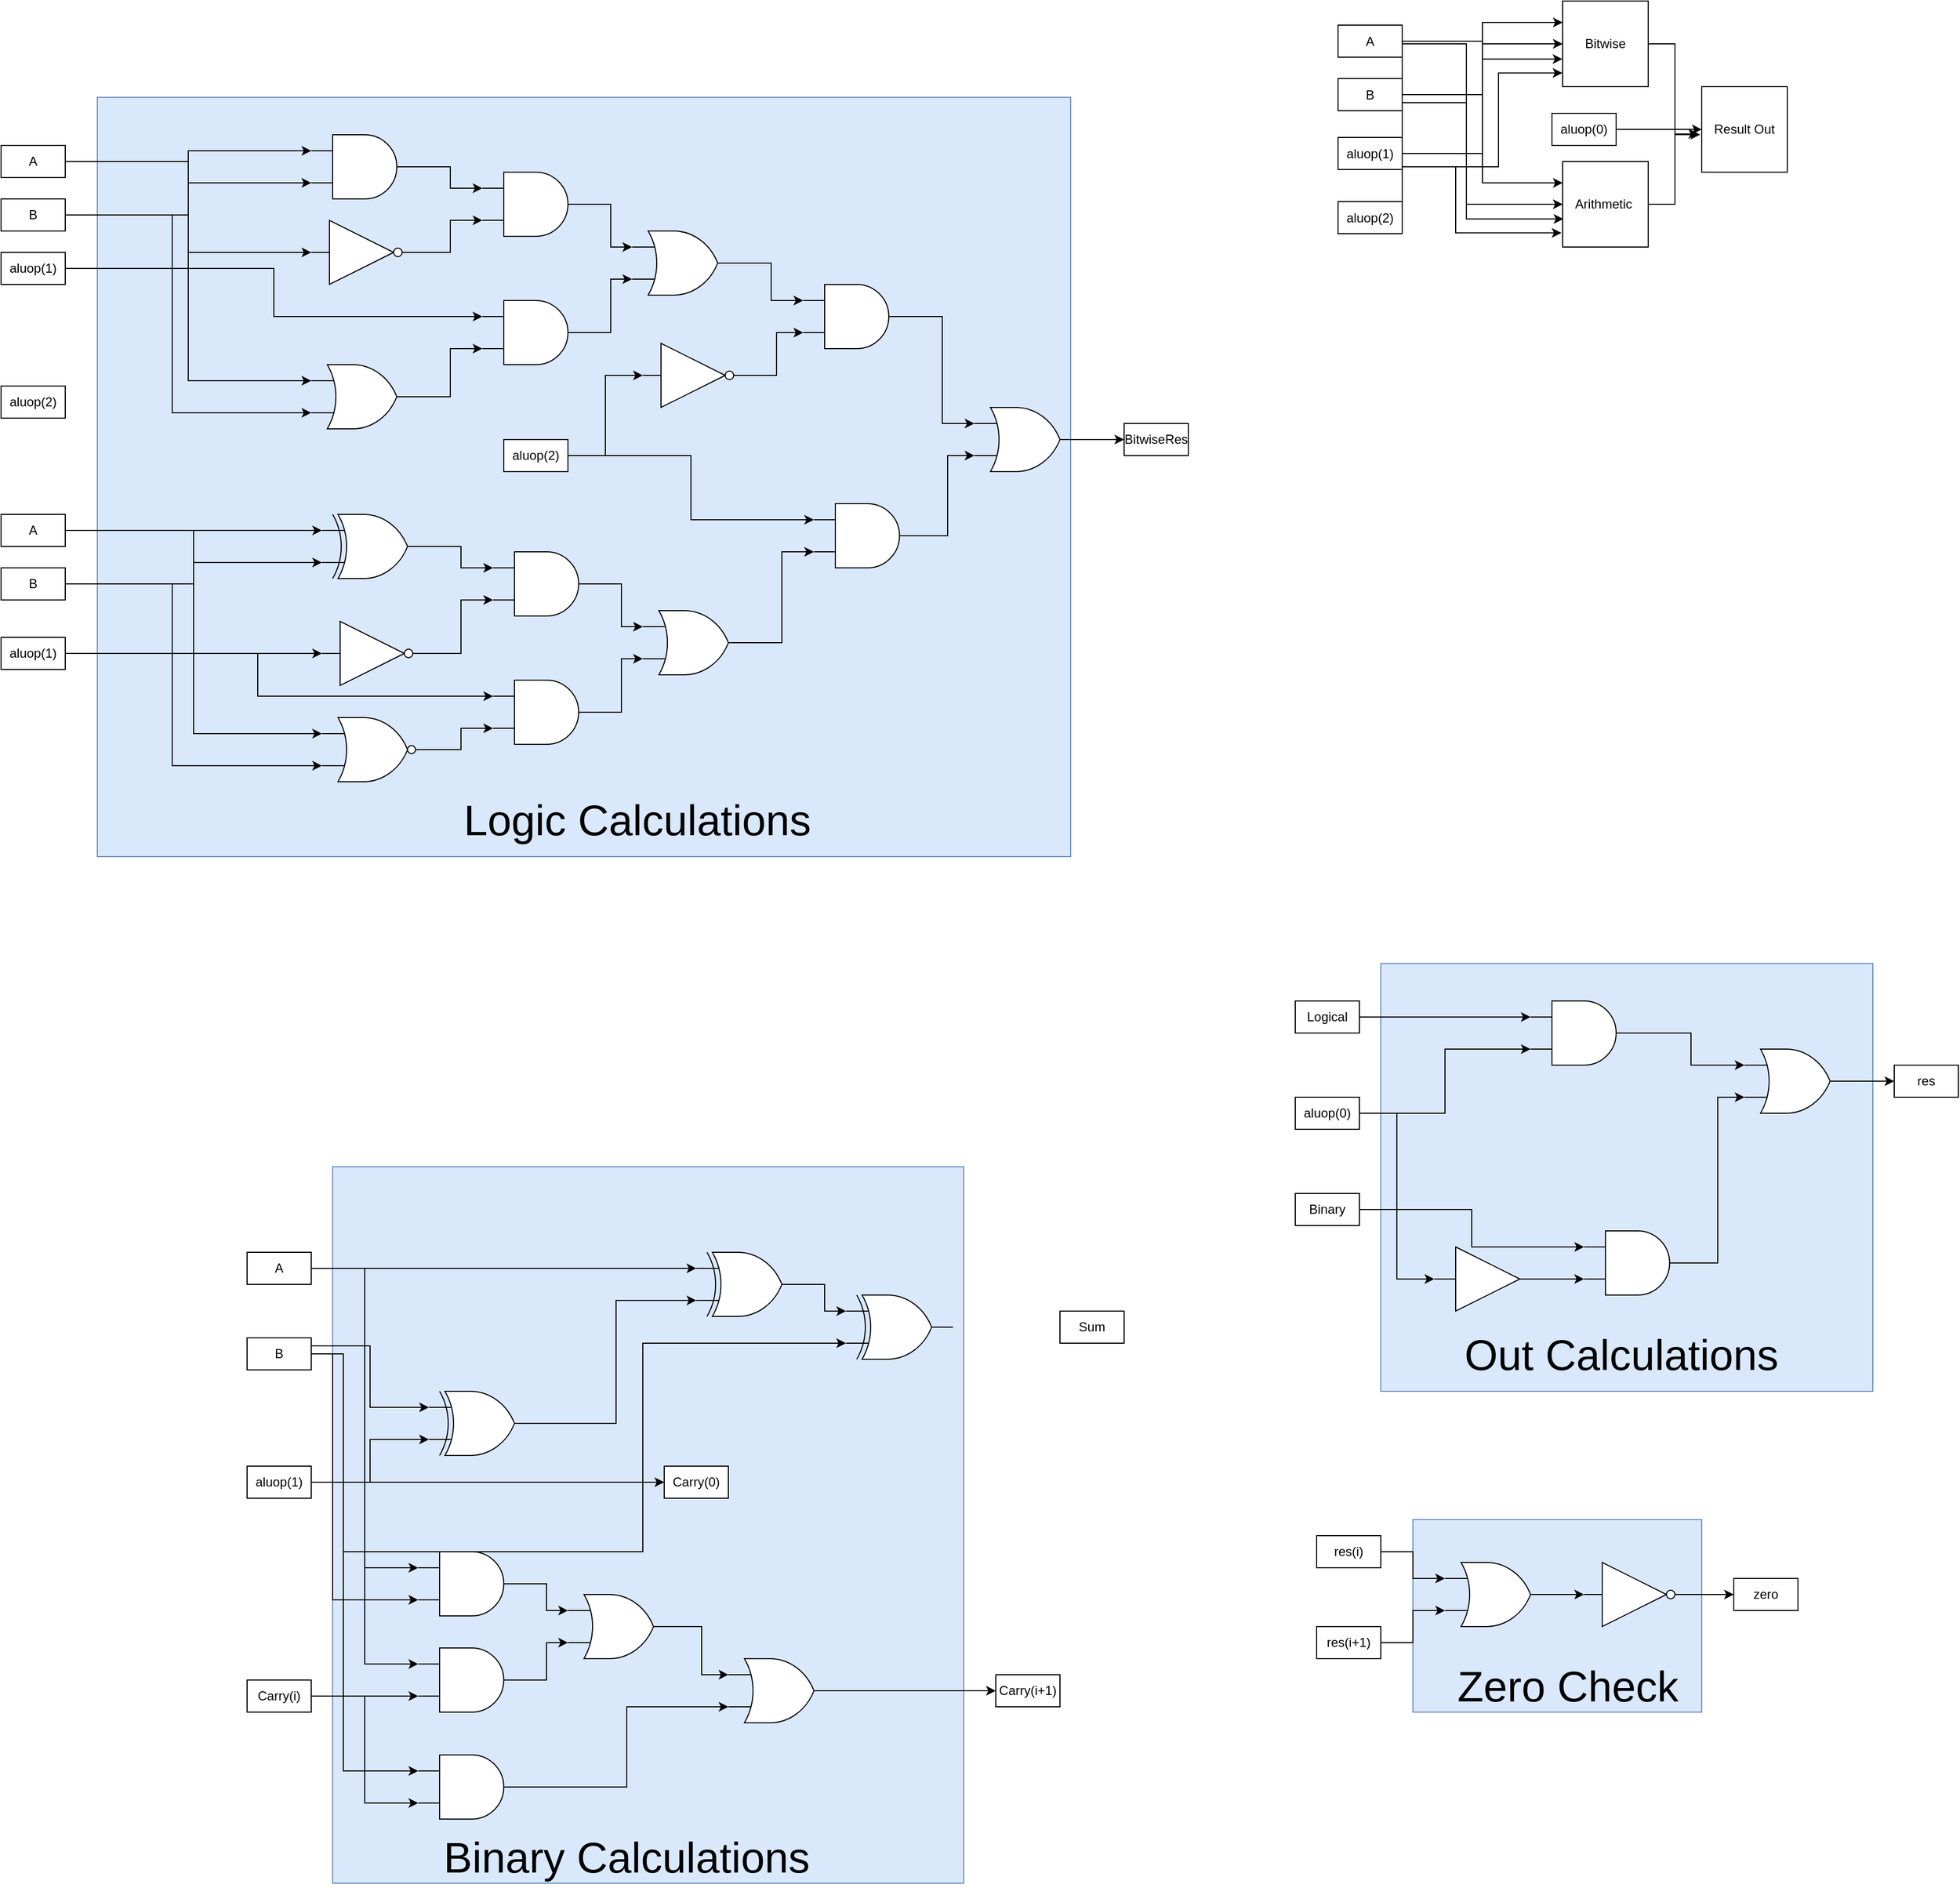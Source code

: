 <mxfile version="24.1.0" type="github">
  <diagram name="Page-1" id="0dgwUo-tSJjgy4s31wGA">
    <mxGraphModel dx="2001" dy="702" grid="1" gridSize="10" guides="1" tooltips="1" connect="1" arrows="1" fold="1" page="1" pageScale="1" pageWidth="850" pageHeight="1100" math="0" shadow="0">
      <root>
        <mxCell id="0" />
        <mxCell id="1" parent="0" />
        <mxCell id="i6siqstiRKPXGyHys1UC-72" value="" style="rounded=0;whiteSpace=wrap;html=1;fillColor=#dae8fc;strokeColor=#6c8ebf;" parent="1" vertex="1">
          <mxGeometry x="-70" y="290" width="910" height="710" as="geometry" />
        </mxCell>
        <mxCell id="i6siqstiRKPXGyHys1UC-155" value="" style="rounded=0;whiteSpace=wrap;html=1;fillColor=#dae8fc;strokeColor=#6c8ebf;" parent="1" vertex="1">
          <mxGeometry x="1160" y="1620" width="270" height="180" as="geometry" />
        </mxCell>
        <mxCell id="i6siqstiRKPXGyHys1UC-143" value="" style="rounded=0;whiteSpace=wrap;html=1;fillColor=#dae8fc;strokeColor=#6c8ebf;" parent="1" vertex="1">
          <mxGeometry x="1130" y="1100" width="460" height="400" as="geometry" />
        </mxCell>
        <mxCell id="i6siqstiRKPXGyHys1UC-127" value="" style="rounded=0;whiteSpace=wrap;html=1;fillColor=#dae8fc;strokeColor=#6c8ebf;" parent="1" vertex="1">
          <mxGeometry x="150" y="1290" width="590" height="670" as="geometry" />
        </mxCell>
        <mxCell id="i6siqstiRKPXGyHys1UC-15" value="aluop(1)" style="whiteSpace=wrap;html=1;" parent="1" vertex="1">
          <mxGeometry x="-160" y="435" width="60" height="30" as="geometry" />
        </mxCell>
        <mxCell id="i6siqstiRKPXGyHys1UC-17" value="aluop(2)" style="whiteSpace=wrap;html=1;" parent="1" vertex="1">
          <mxGeometry x="-160" y="560" width="60" height="30" as="geometry" />
        </mxCell>
        <mxCell id="i6siqstiRKPXGyHys1UC-18" value="A" style="whiteSpace=wrap;html=1;" parent="1" vertex="1">
          <mxGeometry x="-160" y="335" width="60" height="30" as="geometry" />
        </mxCell>
        <mxCell id="i6siqstiRKPXGyHys1UC-19" value="B" style="whiteSpace=wrap;html=1;" parent="1" vertex="1">
          <mxGeometry x="-160" y="385" width="60" height="30" as="geometry" />
        </mxCell>
        <mxCell id="i6siqstiRKPXGyHys1UC-73" value="&lt;font style=&quot;font-size: 40px;&quot;&gt;Logic Calculations&lt;/font&gt;" style="text;html=1;align=center;verticalAlign=middle;whiteSpace=wrap;rounded=0;" parent="1" vertex="1">
          <mxGeometry x="250" y="930" width="370" height="70" as="geometry" />
        </mxCell>
        <mxCell id="i6siqstiRKPXGyHys1UC-74" value="" style="verticalLabelPosition=bottom;shadow=0;dashed=0;align=center;html=1;verticalAlign=top;shape=mxgraph.electrical.logic_gates.logic_gate;operation=and;" parent="1" vertex="1">
          <mxGeometry x="1270" y="1135" width="100" height="60" as="geometry" />
        </mxCell>
        <mxCell id="i6siqstiRKPXGyHys1UC-142" style="edgeStyle=orthogonalEdgeStyle;rounded=0;orthogonalLoop=1;jettySize=auto;html=1;exitX=1;exitY=0.5;exitDx=0;exitDy=0;exitPerimeter=0;entryX=0;entryY=0.5;entryDx=0;entryDy=0;" parent="1" source="i6siqstiRKPXGyHys1UC-76" target="i6siqstiRKPXGyHys1UC-141" edge="1">
          <mxGeometry relative="1" as="geometry" />
        </mxCell>
        <mxCell id="i6siqstiRKPXGyHys1UC-76" value="" style="verticalLabelPosition=bottom;shadow=0;dashed=0;align=center;html=1;verticalAlign=top;shape=mxgraph.electrical.logic_gates.logic_gate;operation=or;" parent="1" vertex="1">
          <mxGeometry x="1470" y="1180" width="100" height="60" as="geometry" />
        </mxCell>
        <mxCell id="i6siqstiRKPXGyHys1UC-77" style="edgeStyle=orthogonalEdgeStyle;rounded=0;orthogonalLoop=1;jettySize=auto;html=1;exitX=1;exitY=0.5;exitDx=0;exitDy=0;exitPerimeter=0;entryX=0;entryY=0.25;entryDx=0;entryDy=0;entryPerimeter=0;" parent="1" source="i6siqstiRKPXGyHys1UC-74" target="i6siqstiRKPXGyHys1UC-76" edge="1">
          <mxGeometry relative="1" as="geometry" />
        </mxCell>
        <mxCell id="i6siqstiRKPXGyHys1UC-137" style="edgeStyle=orthogonalEdgeStyle;rounded=0;orthogonalLoop=1;jettySize=auto;html=1;exitX=1;exitY=0.5;exitDx=0;exitDy=0;entryX=0;entryY=0.5;entryDx=0;entryDy=0;" parent="1" source="i6siqstiRKPXGyHys1UC-78" target="i6siqstiRKPXGyHys1UC-135" edge="1">
          <mxGeometry relative="1" as="geometry" />
        </mxCell>
        <mxCell id="i6siqstiRKPXGyHys1UC-78" value="aluop(0&lt;span style=&quot;background-color: initial;&quot;&gt;)&lt;/span&gt;" style="whiteSpace=wrap;html=1;" parent="1" vertex="1">
          <mxGeometry x="1050" y="1225" width="60" height="30" as="geometry" />
        </mxCell>
        <mxCell id="i6siqstiRKPXGyHys1UC-80" style="edgeStyle=orthogonalEdgeStyle;rounded=0;orthogonalLoop=1;jettySize=auto;html=1;exitX=1;exitY=0.5;exitDx=0;exitDy=0;entryX=0;entryY=0.75;entryDx=0;entryDy=0;entryPerimeter=0;" parent="1" source="i6siqstiRKPXGyHys1UC-78" target="i6siqstiRKPXGyHys1UC-74" edge="1">
          <mxGeometry relative="1" as="geometry" />
        </mxCell>
        <mxCell id="i6siqstiRKPXGyHys1UC-84" value="" style="verticalLabelPosition=bottom;shadow=0;dashed=0;align=center;html=1;verticalAlign=top;shape=mxgraph.electrical.logic_gates.logic_gate;operation=xor;" parent="1" vertex="1">
          <mxGeometry x="490" y="1370" width="100" height="60" as="geometry" />
        </mxCell>
        <mxCell id="i6siqstiRKPXGyHys1UC-86" value="" style="verticalLabelPosition=bottom;shadow=0;dashed=0;align=center;html=1;verticalAlign=top;shape=mxgraph.electrical.logic_gates.logic_gate;operation=xor;" parent="1" vertex="1">
          <mxGeometry x="630" y="1410" width="100" height="60" as="geometry" />
        </mxCell>
        <mxCell id="i6siqstiRKPXGyHys1UC-87" style="edgeStyle=orthogonalEdgeStyle;rounded=0;orthogonalLoop=1;jettySize=auto;html=1;exitX=1;exitY=0.5;exitDx=0;exitDy=0;exitPerimeter=0;entryX=0;entryY=0.25;entryDx=0;entryDy=0;entryPerimeter=0;" parent="1" source="i6siqstiRKPXGyHys1UC-84" target="i6siqstiRKPXGyHys1UC-86" edge="1">
          <mxGeometry relative="1" as="geometry" />
        </mxCell>
        <mxCell id="i6siqstiRKPXGyHys1UC-89" value="" style="verticalLabelPosition=bottom;shadow=0;dashed=0;align=center;html=1;verticalAlign=top;shape=mxgraph.electrical.logic_gates.logic_gate;operation=and;" parent="1" vertex="1">
          <mxGeometry x="230" y="1840" width="100" height="60" as="geometry" />
        </mxCell>
        <mxCell id="i6siqstiRKPXGyHys1UC-90" value="" style="verticalLabelPosition=bottom;shadow=0;dashed=0;align=center;html=1;verticalAlign=top;shape=mxgraph.electrical.logic_gates.logic_gate;operation=or;" parent="1" vertex="1">
          <mxGeometry x="370" y="1690" width="100" height="60" as="geometry" />
        </mxCell>
        <mxCell id="i6siqstiRKPXGyHys1UC-92" value="" style="verticalLabelPosition=bottom;shadow=0;dashed=0;align=center;html=1;verticalAlign=top;shape=mxgraph.electrical.logic_gates.logic_gate;operation=and;" parent="1" vertex="1">
          <mxGeometry x="230" y="1740" width="100" height="60" as="geometry" />
        </mxCell>
        <mxCell id="i6siqstiRKPXGyHys1UC-93" value="" style="verticalLabelPosition=bottom;shadow=0;dashed=0;align=center;html=1;verticalAlign=top;shape=mxgraph.electrical.logic_gates.logic_gate;operation=and;" parent="1" vertex="1">
          <mxGeometry x="230" y="1650" width="100" height="60" as="geometry" />
        </mxCell>
        <mxCell id="i6siqstiRKPXGyHys1UC-119" style="edgeStyle=orthogonalEdgeStyle;rounded=0;orthogonalLoop=1;jettySize=auto;html=1;exitX=1;exitY=0.5;exitDx=0;exitDy=0;exitPerimeter=0;entryX=0;entryY=0.5;entryDx=0;entryDy=0;" parent="1" source="i6siqstiRKPXGyHys1UC-94" target="i6siqstiRKPXGyHys1UC-118" edge="1">
          <mxGeometry relative="1" as="geometry" />
        </mxCell>
        <mxCell id="i6siqstiRKPXGyHys1UC-94" value="" style="verticalLabelPosition=bottom;shadow=0;dashed=0;align=center;html=1;verticalAlign=top;shape=mxgraph.electrical.logic_gates.logic_gate;operation=or;" parent="1" vertex="1">
          <mxGeometry x="520" y="1750" width="100" height="60" as="geometry" />
        </mxCell>
        <mxCell id="i6siqstiRKPXGyHys1UC-96" style="edgeStyle=orthogonalEdgeStyle;rounded=0;orthogonalLoop=1;jettySize=auto;html=1;exitX=1;exitY=0.5;exitDx=0;exitDy=0;exitPerimeter=0;entryX=0;entryY=0.25;entryDx=0;entryDy=0;entryPerimeter=0;" parent="1" source="i6siqstiRKPXGyHys1UC-90" target="i6siqstiRKPXGyHys1UC-94" edge="1">
          <mxGeometry relative="1" as="geometry" />
        </mxCell>
        <mxCell id="i6siqstiRKPXGyHys1UC-99" style="edgeStyle=orthogonalEdgeStyle;rounded=0;orthogonalLoop=1;jettySize=auto;html=1;exitX=1;exitY=0.5;exitDx=0;exitDy=0;exitPerimeter=0;entryX=0;entryY=0.25;entryDx=0;entryDy=0;entryPerimeter=0;" parent="1" source="i6siqstiRKPXGyHys1UC-93" target="i6siqstiRKPXGyHys1UC-90" edge="1">
          <mxGeometry relative="1" as="geometry" />
        </mxCell>
        <mxCell id="i6siqstiRKPXGyHys1UC-100" style="edgeStyle=orthogonalEdgeStyle;rounded=0;orthogonalLoop=1;jettySize=auto;html=1;exitX=1;exitY=0.5;exitDx=0;exitDy=0;exitPerimeter=0;entryX=0;entryY=0.75;entryDx=0;entryDy=0;entryPerimeter=0;" parent="1" source="i6siqstiRKPXGyHys1UC-92" target="i6siqstiRKPXGyHys1UC-90" edge="1">
          <mxGeometry relative="1" as="geometry" />
        </mxCell>
        <mxCell id="i6siqstiRKPXGyHys1UC-101" style="edgeStyle=orthogonalEdgeStyle;rounded=0;orthogonalLoop=1;jettySize=auto;html=1;exitX=1;exitY=0.5;exitDx=0;exitDy=0;exitPerimeter=0;entryX=0;entryY=0.75;entryDx=0;entryDy=0;entryPerimeter=0;" parent="1" source="i6siqstiRKPXGyHys1UC-89" target="i6siqstiRKPXGyHys1UC-94" edge="1">
          <mxGeometry relative="1" as="geometry" />
        </mxCell>
        <mxCell id="i6siqstiRKPXGyHys1UC-102" value="" style="verticalLabelPosition=bottom;shadow=0;dashed=0;align=center;html=1;verticalAlign=top;shape=mxgraph.electrical.logic_gates.logic_gate;operation=xor;" parent="1" vertex="1">
          <mxGeometry x="240" y="1500" width="100" height="60" as="geometry" />
        </mxCell>
        <mxCell id="i6siqstiRKPXGyHys1UC-103" value="A" style="whiteSpace=wrap;html=1;" parent="1" vertex="1">
          <mxGeometry x="70" y="1370" width="60" height="30" as="geometry" />
        </mxCell>
        <mxCell id="i6siqstiRKPXGyHys1UC-104" value="B" style="whiteSpace=wrap;html=1;" parent="1" vertex="1">
          <mxGeometry x="70" y="1450" width="60" height="30" as="geometry" />
        </mxCell>
        <mxCell id="i6siqstiRKPXGyHys1UC-117" style="edgeStyle=orthogonalEdgeStyle;rounded=0;orthogonalLoop=1;jettySize=auto;html=1;exitX=1;exitY=0.5;exitDx=0;exitDy=0;" parent="1" source="i6siqstiRKPXGyHys1UC-105" target="i6siqstiRKPXGyHys1UC-116" edge="1">
          <mxGeometry relative="1" as="geometry" />
        </mxCell>
        <mxCell id="i6siqstiRKPXGyHys1UC-105" value="aluop(1)" style="whiteSpace=wrap;html=1;" parent="1" vertex="1">
          <mxGeometry x="70" y="1570" width="60" height="30" as="geometry" />
        </mxCell>
        <mxCell id="i6siqstiRKPXGyHys1UC-106" style="edgeStyle=orthogonalEdgeStyle;rounded=0;orthogonalLoop=1;jettySize=auto;html=1;exitX=1;exitY=0.5;exitDx=0;exitDy=0;entryX=0;entryY=0.75;entryDx=0;entryDy=0;entryPerimeter=0;" parent="1" source="i6siqstiRKPXGyHys1UC-105" target="i6siqstiRKPXGyHys1UC-102" edge="1">
          <mxGeometry relative="1" as="geometry" />
        </mxCell>
        <mxCell id="i6siqstiRKPXGyHys1UC-107" style="edgeStyle=orthogonalEdgeStyle;rounded=0;orthogonalLoop=1;jettySize=auto;html=1;exitX=1;exitY=0.25;exitDx=0;exitDy=0;entryX=0;entryY=0.25;entryDx=0;entryDy=0;entryPerimeter=0;" parent="1" source="i6siqstiRKPXGyHys1UC-104" target="i6siqstiRKPXGyHys1UC-102" edge="1">
          <mxGeometry relative="1" as="geometry" />
        </mxCell>
        <mxCell id="i6siqstiRKPXGyHys1UC-108" style="edgeStyle=orthogonalEdgeStyle;rounded=0;orthogonalLoop=1;jettySize=auto;html=1;exitX=1;exitY=0.5;exitDx=0;exitDy=0;exitPerimeter=0;entryX=0;entryY=0.75;entryDx=0;entryDy=0;entryPerimeter=0;" parent="1" source="i6siqstiRKPXGyHys1UC-102" target="i6siqstiRKPXGyHys1UC-84" edge="1">
          <mxGeometry relative="1" as="geometry" />
        </mxCell>
        <mxCell id="i6siqstiRKPXGyHys1UC-109" style="edgeStyle=orthogonalEdgeStyle;rounded=0;orthogonalLoop=1;jettySize=auto;html=1;exitX=1;exitY=0.5;exitDx=0;exitDy=0;entryX=0;entryY=0.25;entryDx=0;entryDy=0;entryPerimeter=0;" parent="1" source="i6siqstiRKPXGyHys1UC-103" target="i6siqstiRKPXGyHys1UC-84" edge="1">
          <mxGeometry relative="1" as="geometry" />
        </mxCell>
        <mxCell id="i6siqstiRKPXGyHys1UC-111" style="edgeStyle=orthogonalEdgeStyle;rounded=0;orthogonalLoop=1;jettySize=auto;html=1;exitX=1;exitY=0.5;exitDx=0;exitDy=0;entryX=0;entryY=0.25;entryDx=0;entryDy=0;entryPerimeter=0;" parent="1" source="i6siqstiRKPXGyHys1UC-103" target="i6siqstiRKPXGyHys1UC-93" edge="1">
          <mxGeometry relative="1" as="geometry" />
        </mxCell>
        <mxCell id="i6siqstiRKPXGyHys1UC-112" style="edgeStyle=orthogonalEdgeStyle;rounded=0;orthogonalLoop=1;jettySize=auto;html=1;exitX=1;exitY=0.5;exitDx=0;exitDy=0;entryX=0;entryY=0.75;entryDx=0;entryDy=0;entryPerimeter=0;" parent="1" source="i6siqstiRKPXGyHys1UC-104" target="i6siqstiRKPXGyHys1UC-93" edge="1">
          <mxGeometry relative="1" as="geometry">
            <Array as="points">
              <mxPoint x="150" y="1465" />
              <mxPoint x="150" y="1695" />
            </Array>
          </mxGeometry>
        </mxCell>
        <mxCell id="i6siqstiRKPXGyHys1UC-113" style="edgeStyle=orthogonalEdgeStyle;rounded=0;orthogonalLoop=1;jettySize=auto;html=1;exitX=1;exitY=0.5;exitDx=0;exitDy=0;entryX=0;entryY=0.25;entryDx=0;entryDy=0;entryPerimeter=0;" parent="1" source="i6siqstiRKPXGyHys1UC-103" target="i6siqstiRKPXGyHys1UC-92" edge="1">
          <mxGeometry relative="1" as="geometry" />
        </mxCell>
        <mxCell id="i6siqstiRKPXGyHys1UC-114" style="edgeStyle=orthogonalEdgeStyle;rounded=0;orthogonalLoop=1;jettySize=auto;html=1;exitX=1;exitY=0.5;exitDx=0;exitDy=0;entryX=0;entryY=0.25;entryDx=0;entryDy=0;entryPerimeter=0;" parent="1" source="i6siqstiRKPXGyHys1UC-104" target="i6siqstiRKPXGyHys1UC-89" edge="1">
          <mxGeometry relative="1" as="geometry">
            <Array as="points">
              <mxPoint x="160" y="1465" />
              <mxPoint x="160" y="1855" />
            </Array>
          </mxGeometry>
        </mxCell>
        <mxCell id="i6siqstiRKPXGyHys1UC-116" value="Carry(0)" style="whiteSpace=wrap;html=1;" parent="1" vertex="1">
          <mxGeometry x="460" y="1570" width="60" height="30" as="geometry" />
        </mxCell>
        <mxCell id="i6siqstiRKPXGyHys1UC-118" value="Carry(i+1&lt;span style=&quot;background-color: initial;&quot;&gt;)&lt;/span&gt;" style="whiteSpace=wrap;html=1;" parent="1" vertex="1">
          <mxGeometry x="770" y="1765" width="60" height="30" as="geometry" />
        </mxCell>
        <mxCell id="i6siqstiRKPXGyHys1UC-121" value="Carry(i)" style="whiteSpace=wrap;html=1;" parent="1" vertex="1">
          <mxGeometry x="70" y="1770" width="60" height="30" as="geometry" />
        </mxCell>
        <mxCell id="i6siqstiRKPXGyHys1UC-122" style="edgeStyle=orthogonalEdgeStyle;rounded=0;orthogonalLoop=1;jettySize=auto;html=1;exitX=1;exitY=0.5;exitDx=0;exitDy=0;entryX=0;entryY=0.75;entryDx=0;entryDy=0;entryPerimeter=0;" parent="1" source="i6siqstiRKPXGyHys1UC-121" target="i6siqstiRKPXGyHys1UC-92" edge="1">
          <mxGeometry relative="1" as="geometry" />
        </mxCell>
        <mxCell id="i6siqstiRKPXGyHys1UC-123" style="edgeStyle=orthogonalEdgeStyle;rounded=0;orthogonalLoop=1;jettySize=auto;html=1;exitX=1;exitY=0.5;exitDx=0;exitDy=0;entryX=0;entryY=0.75;entryDx=0;entryDy=0;entryPerimeter=0;" parent="1" source="i6siqstiRKPXGyHys1UC-121" target="i6siqstiRKPXGyHys1UC-89" edge="1">
          <mxGeometry relative="1" as="geometry" />
        </mxCell>
        <mxCell id="i6siqstiRKPXGyHys1UC-124" style="edgeStyle=orthogonalEdgeStyle;rounded=0;orthogonalLoop=1;jettySize=auto;html=1;exitX=1;exitY=0.5;exitDx=0;exitDy=0;entryX=0;entryY=0.75;entryDx=0;entryDy=0;entryPerimeter=0;" parent="1" source="i6siqstiRKPXGyHys1UC-121" target="i6siqstiRKPXGyHys1UC-86" edge="1">
          <mxGeometry relative="1" as="geometry">
            <Array as="points">
              <mxPoint x="160" y="1785" />
              <mxPoint x="160" y="1650" />
              <mxPoint x="440" y="1650" />
              <mxPoint x="440" y="1455" />
            </Array>
          </mxGeometry>
        </mxCell>
        <mxCell id="i6siqstiRKPXGyHys1UC-125" value="Sum" style="whiteSpace=wrap;html=1;" parent="1" vertex="1">
          <mxGeometry x="830" y="1425" width="60" height="30" as="geometry" />
        </mxCell>
        <mxCell id="i6siqstiRKPXGyHys1UC-129" value="&lt;font style=&quot;font-size: 40px;&quot;&gt;Binary Calculations&lt;/font&gt;" style="text;html=1;align=center;verticalAlign=middle;whiteSpace=wrap;rounded=0;" parent="1" vertex="1">
          <mxGeometry x="240" y="1900" width="370" height="70" as="geometry" />
        </mxCell>
        <mxCell id="i6siqstiRKPXGyHys1UC-130" value="Logical" style="whiteSpace=wrap;html=1;" parent="1" vertex="1">
          <mxGeometry x="1050" y="1135" width="60" height="30" as="geometry" />
        </mxCell>
        <mxCell id="i6siqstiRKPXGyHys1UC-131" style="edgeStyle=orthogonalEdgeStyle;rounded=0;orthogonalLoop=1;jettySize=auto;html=1;exitX=1;exitY=0.5;exitDx=0;exitDy=0;entryX=0;entryY=0.25;entryDx=0;entryDy=0;entryPerimeter=0;" parent="1" source="i6siqstiRKPXGyHys1UC-130" target="i6siqstiRKPXGyHys1UC-74" edge="1">
          <mxGeometry relative="1" as="geometry" />
        </mxCell>
        <mxCell id="i6siqstiRKPXGyHys1UC-133" value="Binary" style="whiteSpace=wrap;html=1;" parent="1" vertex="1">
          <mxGeometry x="1050" y="1315" width="60" height="30" as="geometry" />
        </mxCell>
        <mxCell id="i6siqstiRKPXGyHys1UC-135" value="" style="verticalLabelPosition=bottom;shadow=0;dashed=0;align=center;html=1;verticalAlign=top;shape=mxgraph.electrical.logic_gates.buffer2;" parent="1" vertex="1">
          <mxGeometry x="1180" y="1365" width="100" height="60" as="geometry" />
        </mxCell>
        <mxCell id="i6siqstiRKPXGyHys1UC-136" value="" style="verticalLabelPosition=bottom;shadow=0;dashed=0;align=center;html=1;verticalAlign=top;shape=mxgraph.electrical.logic_gates.logic_gate;operation=and;" parent="1" vertex="1">
          <mxGeometry x="1320" y="1350" width="100" height="60" as="geometry" />
        </mxCell>
        <mxCell id="i6siqstiRKPXGyHys1UC-138" style="edgeStyle=orthogonalEdgeStyle;rounded=0;orthogonalLoop=1;jettySize=auto;html=1;exitX=1;exitY=0.5;exitDx=0;exitDy=0;entryX=0;entryY=0.75;entryDx=0;entryDy=0;entryPerimeter=0;" parent="1" source="i6siqstiRKPXGyHys1UC-135" target="i6siqstiRKPXGyHys1UC-136" edge="1">
          <mxGeometry relative="1" as="geometry" />
        </mxCell>
        <mxCell id="i6siqstiRKPXGyHys1UC-139" style="edgeStyle=orthogonalEdgeStyle;rounded=0;orthogonalLoop=1;jettySize=auto;html=1;exitX=1;exitY=0.5;exitDx=0;exitDy=0;entryX=0;entryY=0.25;entryDx=0;entryDy=0;entryPerimeter=0;" parent="1" source="i6siqstiRKPXGyHys1UC-133" target="i6siqstiRKPXGyHys1UC-136" edge="1">
          <mxGeometry relative="1" as="geometry" />
        </mxCell>
        <mxCell id="i6siqstiRKPXGyHys1UC-140" style="edgeStyle=orthogonalEdgeStyle;rounded=0;orthogonalLoop=1;jettySize=auto;html=1;exitX=1;exitY=0.5;exitDx=0;exitDy=0;exitPerimeter=0;entryX=0;entryY=0.75;entryDx=0;entryDy=0;entryPerimeter=0;" parent="1" source="i6siqstiRKPXGyHys1UC-136" target="i6siqstiRKPXGyHys1UC-76" edge="1">
          <mxGeometry relative="1" as="geometry" />
        </mxCell>
        <mxCell id="i6siqstiRKPXGyHys1UC-141" value="res" style="whiteSpace=wrap;html=1;" parent="1" vertex="1">
          <mxGeometry x="1610" y="1195" width="60" height="30" as="geometry" />
        </mxCell>
        <mxCell id="i6siqstiRKPXGyHys1UC-144" value="&lt;span style=&quot;font-size: 40px;&quot;&gt;Out Calculations&lt;/span&gt;" style="text;html=1;align=center;verticalAlign=middle;whiteSpace=wrap;rounded=0;" parent="1" vertex="1">
          <mxGeometry x="1170" y="1430" width="370" height="70" as="geometry" />
        </mxCell>
        <mxCell id="i6siqstiRKPXGyHys1UC-145" value="res(i)" style="whiteSpace=wrap;html=1;" parent="1" vertex="1">
          <mxGeometry x="1070" y="1635" width="60" height="30" as="geometry" />
        </mxCell>
        <mxCell id="i6siqstiRKPXGyHys1UC-146" value="res(i+1)" style="whiteSpace=wrap;html=1;" parent="1" vertex="1">
          <mxGeometry x="1070" y="1720" width="60" height="30" as="geometry" />
        </mxCell>
        <mxCell id="i6siqstiRKPXGyHys1UC-149" value="" style="verticalLabelPosition=bottom;shadow=0;dashed=0;align=center;html=1;verticalAlign=top;shape=mxgraph.electrical.logic_gates.logic_gate;operation=or;" parent="1" vertex="1">
          <mxGeometry x="1190" y="1660" width="100" height="60" as="geometry" />
        </mxCell>
        <mxCell id="i6siqstiRKPXGyHys1UC-157" style="edgeStyle=orthogonalEdgeStyle;rounded=0;orthogonalLoop=1;jettySize=auto;html=1;exitX=1;exitY=0.5;exitDx=0;exitDy=0;exitPerimeter=0;" parent="1" source="i6siqstiRKPXGyHys1UC-150" target="i6siqstiRKPXGyHys1UC-156" edge="1">
          <mxGeometry relative="1" as="geometry" />
        </mxCell>
        <mxCell id="i6siqstiRKPXGyHys1UC-150" value="" style="verticalLabelPosition=bottom;shadow=0;dashed=0;align=center;html=1;verticalAlign=top;shape=mxgraph.electrical.logic_gates.inverter_2" parent="1" vertex="1">
          <mxGeometry x="1320" y="1660" width="100" height="60" as="geometry" />
        </mxCell>
        <mxCell id="i6siqstiRKPXGyHys1UC-152" style="edgeStyle=orthogonalEdgeStyle;rounded=0;orthogonalLoop=1;jettySize=auto;html=1;exitX=1;exitY=0.5;exitDx=0;exitDy=0;entryX=0;entryY=0.75;entryDx=0;entryDy=0;entryPerimeter=0;" parent="1" source="i6siqstiRKPXGyHys1UC-146" target="i6siqstiRKPXGyHys1UC-149" edge="1">
          <mxGeometry relative="1" as="geometry" />
        </mxCell>
        <mxCell id="i6siqstiRKPXGyHys1UC-153" style="edgeStyle=orthogonalEdgeStyle;rounded=0;orthogonalLoop=1;jettySize=auto;html=1;exitX=1;exitY=0.5;exitDx=0;exitDy=0;entryX=0;entryY=0.25;entryDx=0;entryDy=0;entryPerimeter=0;" parent="1" source="i6siqstiRKPXGyHys1UC-145" target="i6siqstiRKPXGyHys1UC-149" edge="1">
          <mxGeometry relative="1" as="geometry" />
        </mxCell>
        <mxCell id="i6siqstiRKPXGyHys1UC-154" style="edgeStyle=orthogonalEdgeStyle;rounded=0;orthogonalLoop=1;jettySize=auto;html=1;exitX=1;exitY=0.5;exitDx=0;exitDy=0;exitPerimeter=0;entryX=0;entryY=0.5;entryDx=0;entryDy=0;entryPerimeter=0;" parent="1" source="i6siqstiRKPXGyHys1UC-149" target="i6siqstiRKPXGyHys1UC-150" edge="1">
          <mxGeometry relative="1" as="geometry" />
        </mxCell>
        <mxCell id="i6siqstiRKPXGyHys1UC-156" value="zero" style="whiteSpace=wrap;html=1;" parent="1" vertex="1">
          <mxGeometry x="1460" y="1675" width="60" height="30" as="geometry" />
        </mxCell>
        <mxCell id="i6siqstiRKPXGyHys1UC-158" value="&lt;span style=&quot;font-size: 40px;&quot;&gt;Zero Check&lt;/span&gt;" style="text;html=1;align=center;verticalAlign=middle;whiteSpace=wrap;rounded=0;" parent="1" vertex="1">
          <mxGeometry x="1120" y="1740" width="370" height="70" as="geometry" />
        </mxCell>
        <mxCell id="zi0Xm7spg6hPxHMK1n3D-2" value="Bitwise" style="whiteSpace=wrap;html=1;aspect=fixed;" vertex="1" parent="1">
          <mxGeometry x="1300" y="200" width="80" height="80" as="geometry" />
        </mxCell>
        <mxCell id="zi0Xm7spg6hPxHMK1n3D-3" value="Arithmetic&amp;nbsp;" style="whiteSpace=wrap;html=1;aspect=fixed;" vertex="1" parent="1">
          <mxGeometry x="1300" y="350" width="80" height="80" as="geometry" />
        </mxCell>
        <mxCell id="zi0Xm7spg6hPxHMK1n3D-4" value="Result Out" style="whiteSpace=wrap;html=1;aspect=fixed;" vertex="1" parent="1">
          <mxGeometry x="1430" y="280" width="80" height="80" as="geometry" />
        </mxCell>
        <mxCell id="zi0Xm7spg6hPxHMK1n3D-5" style="edgeStyle=orthogonalEdgeStyle;rounded=0;orthogonalLoop=1;jettySize=auto;html=1;exitX=1;exitY=0.5;exitDx=0;exitDy=0;entryX=-0.041;entryY=0.553;entryDx=0;entryDy=0;entryPerimeter=0;" edge="1" parent="1" source="zi0Xm7spg6hPxHMK1n3D-2" target="zi0Xm7spg6hPxHMK1n3D-4">
          <mxGeometry relative="1" as="geometry" />
        </mxCell>
        <mxCell id="zi0Xm7spg6hPxHMK1n3D-6" style="edgeStyle=orthogonalEdgeStyle;rounded=0;orthogonalLoop=1;jettySize=auto;html=1;exitX=1;exitY=0.5;exitDx=0;exitDy=0;entryX=-0.017;entryY=0.561;entryDx=0;entryDy=0;entryPerimeter=0;" edge="1" parent="1" source="zi0Xm7spg6hPxHMK1n3D-3" target="zi0Xm7spg6hPxHMK1n3D-4">
          <mxGeometry relative="1" as="geometry" />
        </mxCell>
        <mxCell id="zi0Xm7spg6hPxHMK1n3D-8" value="aluop(1)" style="whiteSpace=wrap;html=1;" vertex="1" parent="1">
          <mxGeometry x="1090" y="327.5" width="60" height="30" as="geometry" />
        </mxCell>
        <mxCell id="zi0Xm7spg6hPxHMK1n3D-9" value="aluop(2)" style="whiteSpace=wrap;html=1;" vertex="1" parent="1">
          <mxGeometry x="1090" y="387.5" width="60" height="30" as="geometry" />
        </mxCell>
        <mxCell id="zi0Xm7spg6hPxHMK1n3D-15" style="edgeStyle=orthogonalEdgeStyle;rounded=0;orthogonalLoop=1;jettySize=auto;html=1;exitX=1;exitY=0.5;exitDx=0;exitDy=0;entryX=0;entryY=0.25;entryDx=0;entryDy=0;" edge="1" parent="1" source="zi0Xm7spg6hPxHMK1n3D-10" target="zi0Xm7spg6hPxHMK1n3D-2">
          <mxGeometry relative="1" as="geometry" />
        </mxCell>
        <mxCell id="zi0Xm7spg6hPxHMK1n3D-21" style="edgeStyle=orthogonalEdgeStyle;rounded=0;orthogonalLoop=1;jettySize=auto;html=1;exitX=1;exitY=0.5;exitDx=0;exitDy=0;entryX=0;entryY=0.25;entryDx=0;entryDy=0;" edge="1" parent="1" source="zi0Xm7spg6hPxHMK1n3D-10" target="zi0Xm7spg6hPxHMK1n3D-3">
          <mxGeometry relative="1" as="geometry" />
        </mxCell>
        <mxCell id="zi0Xm7spg6hPxHMK1n3D-10" value="A" style="whiteSpace=wrap;html=1;" vertex="1" parent="1">
          <mxGeometry x="1090" y="222.5" width="60" height="30" as="geometry" />
        </mxCell>
        <mxCell id="zi0Xm7spg6hPxHMK1n3D-16" style="edgeStyle=orthogonalEdgeStyle;rounded=0;orthogonalLoop=1;jettySize=auto;html=1;exitX=1;exitY=0.5;exitDx=0;exitDy=0;entryX=0;entryY=0.5;entryDx=0;entryDy=0;" edge="1" parent="1" source="zi0Xm7spg6hPxHMK1n3D-11" target="zi0Xm7spg6hPxHMK1n3D-2">
          <mxGeometry relative="1" as="geometry" />
        </mxCell>
        <mxCell id="zi0Xm7spg6hPxHMK1n3D-22" style="edgeStyle=orthogonalEdgeStyle;rounded=0;orthogonalLoop=1;jettySize=auto;html=1;exitX=1;exitY=0.5;exitDx=0;exitDy=0;entryX=0;entryY=0.5;entryDx=0;entryDy=0;" edge="1" parent="1" source="zi0Xm7spg6hPxHMK1n3D-11" target="zi0Xm7spg6hPxHMK1n3D-3">
          <mxGeometry relative="1" as="geometry">
            <Array as="points">
              <mxPoint x="1210" y="240" />
              <mxPoint x="1210" y="390" />
            </Array>
          </mxGeometry>
        </mxCell>
        <mxCell id="zi0Xm7spg6hPxHMK1n3D-11" value="B" style="whiteSpace=wrap;html=1;" vertex="1" parent="1">
          <mxGeometry x="1090" y="272.5" width="60" height="30" as="geometry" />
        </mxCell>
        <mxCell id="zi0Xm7spg6hPxHMK1n3D-17" style="edgeStyle=orthogonalEdgeStyle;rounded=0;orthogonalLoop=1;jettySize=auto;html=1;exitX=1;exitY=0.5;exitDx=0;exitDy=0;entryX=-0.003;entryY=0.678;entryDx=0;entryDy=0;entryPerimeter=0;" edge="1" parent="1" source="zi0Xm7spg6hPxHMK1n3D-8" target="zi0Xm7spg6hPxHMK1n3D-2">
          <mxGeometry relative="1" as="geometry">
            <mxPoint x="1270" y="260" as="targetPoint" />
          </mxGeometry>
        </mxCell>
        <mxCell id="zi0Xm7spg6hPxHMK1n3D-18" style="edgeStyle=orthogonalEdgeStyle;rounded=0;orthogonalLoop=1;jettySize=auto;html=1;exitX=1;exitY=0.5;exitDx=0;exitDy=0;entryX=-0.003;entryY=0.841;entryDx=0;entryDy=0;entryPerimeter=0;" edge="1" parent="1" source="zi0Xm7spg6hPxHMK1n3D-9" target="zi0Xm7spg6hPxHMK1n3D-2">
          <mxGeometry relative="1" as="geometry">
            <Array as="points">
              <mxPoint x="1240" y="355" />
              <mxPoint x="1240" y="267" />
            </Array>
          </mxGeometry>
        </mxCell>
        <mxCell id="zi0Xm7spg6hPxHMK1n3D-23" style="edgeStyle=orthogonalEdgeStyle;rounded=0;orthogonalLoop=1;jettySize=auto;html=1;exitX=1;exitY=0.5;exitDx=0;exitDy=0;entryX=0.008;entryY=0.672;entryDx=0;entryDy=0;entryPerimeter=0;" edge="1" parent="1" source="zi0Xm7spg6hPxHMK1n3D-8" target="zi0Xm7spg6hPxHMK1n3D-3">
          <mxGeometry relative="1" as="geometry">
            <Array as="points">
              <mxPoint x="1210" y="295" />
              <mxPoint x="1210" y="404" />
            </Array>
          </mxGeometry>
        </mxCell>
        <mxCell id="zi0Xm7spg6hPxHMK1n3D-24" style="edgeStyle=orthogonalEdgeStyle;rounded=0;orthogonalLoop=1;jettySize=auto;html=1;exitX=1;exitY=0.5;exitDx=0;exitDy=0;entryX=-0.014;entryY=0.835;entryDx=0;entryDy=0;entryPerimeter=0;" edge="1" parent="1" source="zi0Xm7spg6hPxHMK1n3D-9" target="zi0Xm7spg6hPxHMK1n3D-3">
          <mxGeometry relative="1" as="geometry">
            <Array as="points">
              <mxPoint x="1200" y="355" />
              <mxPoint x="1200" y="417" />
            </Array>
          </mxGeometry>
        </mxCell>
        <mxCell id="zi0Xm7spg6hPxHMK1n3D-26" style="edgeStyle=orthogonalEdgeStyle;rounded=0;orthogonalLoop=1;jettySize=auto;html=1;exitX=1;exitY=0.5;exitDx=0;exitDy=0;entryX=0;entryY=0.5;entryDx=0;entryDy=0;" edge="1" parent="1" source="zi0Xm7spg6hPxHMK1n3D-25" target="zi0Xm7spg6hPxHMK1n3D-4">
          <mxGeometry relative="1" as="geometry" />
        </mxCell>
        <mxCell id="zi0Xm7spg6hPxHMK1n3D-25" value="aluop(0&lt;span style=&quot;background-color: initial;&quot;&gt;)&lt;/span&gt;" style="whiteSpace=wrap;html=1;" vertex="1" parent="1">
          <mxGeometry x="1290" y="305" width="60" height="30" as="geometry" />
        </mxCell>
        <mxCell id="zi0Xm7spg6hPxHMK1n3D-31" value="aluop(1)" style="whiteSpace=wrap;html=1;" vertex="1" parent="1">
          <mxGeometry x="-160" y="795" width="60" height="30" as="geometry" />
        </mxCell>
        <mxCell id="zi0Xm7spg6hPxHMK1n3D-32" value="A" style="whiteSpace=wrap;html=1;" vertex="1" parent="1">
          <mxGeometry x="-160" y="680" width="60" height="30" as="geometry" />
        </mxCell>
        <mxCell id="zi0Xm7spg6hPxHMK1n3D-33" value="B" style="whiteSpace=wrap;html=1;" vertex="1" parent="1">
          <mxGeometry x="-160" y="730" width="60" height="30" as="geometry" />
        </mxCell>
        <mxCell id="zi0Xm7spg6hPxHMK1n3D-34" value="" style="verticalLabelPosition=bottom;shadow=0;dashed=0;align=center;html=1;verticalAlign=top;shape=mxgraph.electrical.logic_gates.logic_gate;operation=and;" vertex="1" parent="1">
          <mxGeometry x="130" y="325" width="100" height="60" as="geometry" />
        </mxCell>
        <mxCell id="zi0Xm7spg6hPxHMK1n3D-35" value="" style="verticalLabelPosition=bottom;shadow=0;dashed=0;align=center;html=1;verticalAlign=top;shape=mxgraph.electrical.logic_gates.inverter_2" vertex="1" parent="1">
          <mxGeometry x="130" y="405" width="100" height="60" as="geometry" />
        </mxCell>
        <mxCell id="zi0Xm7spg6hPxHMK1n3D-36" value="" style="verticalLabelPosition=bottom;shadow=0;dashed=0;align=center;html=1;verticalAlign=top;shape=mxgraph.electrical.logic_gates.logic_gate;operation=or;" vertex="1" parent="1">
          <mxGeometry x="130" y="540" width="100" height="60" as="geometry" />
        </mxCell>
        <mxCell id="zi0Xm7spg6hPxHMK1n3D-37" value="" style="verticalLabelPosition=bottom;shadow=0;dashed=0;align=center;html=1;verticalAlign=top;shape=mxgraph.electrical.logic_gates.logic_gate;operation=and;" vertex="1" parent="1">
          <mxGeometry x="290" y="360" width="100" height="60" as="geometry" />
        </mxCell>
        <mxCell id="zi0Xm7spg6hPxHMK1n3D-38" value="" style="verticalLabelPosition=bottom;shadow=0;dashed=0;align=center;html=1;verticalAlign=top;shape=mxgraph.electrical.logic_gates.logic_gate;operation=and;" vertex="1" parent="1">
          <mxGeometry x="290" y="480" width="100" height="60" as="geometry" />
        </mxCell>
        <mxCell id="zi0Xm7spg6hPxHMK1n3D-39" style="edgeStyle=orthogonalEdgeStyle;rounded=0;orthogonalLoop=1;jettySize=auto;html=1;exitX=1;exitY=0.5;exitDx=0;exitDy=0;exitPerimeter=0;entryX=0;entryY=0.75;entryDx=0;entryDy=0;entryPerimeter=0;" edge="1" parent="1" source="zi0Xm7spg6hPxHMK1n3D-35" target="zi0Xm7spg6hPxHMK1n3D-37">
          <mxGeometry relative="1" as="geometry" />
        </mxCell>
        <mxCell id="zi0Xm7spg6hPxHMK1n3D-42" style="edgeStyle=orthogonalEdgeStyle;rounded=0;orthogonalLoop=1;jettySize=auto;html=1;exitX=1;exitY=0.5;exitDx=0;exitDy=0;entryX=0;entryY=0.5;entryDx=0;entryDy=0;entryPerimeter=0;" edge="1" parent="1" source="i6siqstiRKPXGyHys1UC-15" target="zi0Xm7spg6hPxHMK1n3D-35">
          <mxGeometry relative="1" as="geometry" />
        </mxCell>
        <mxCell id="zi0Xm7spg6hPxHMK1n3D-44" style="edgeStyle=orthogonalEdgeStyle;rounded=0;orthogonalLoop=1;jettySize=auto;html=1;exitX=1;exitY=0.5;exitDx=0;exitDy=0;entryX=0;entryY=0.25;entryDx=0;entryDy=0;entryPerimeter=0;" edge="1" parent="1" source="i6siqstiRKPXGyHys1UC-18" target="zi0Xm7spg6hPxHMK1n3D-34">
          <mxGeometry relative="1" as="geometry" />
        </mxCell>
        <mxCell id="zi0Xm7spg6hPxHMK1n3D-45" style="edgeStyle=orthogonalEdgeStyle;rounded=0;orthogonalLoop=1;jettySize=auto;html=1;exitX=1;exitY=0.5;exitDx=0;exitDy=0;entryX=0;entryY=0.75;entryDx=0;entryDy=0;entryPerimeter=0;" edge="1" parent="1" source="i6siqstiRKPXGyHys1UC-19" target="zi0Xm7spg6hPxHMK1n3D-34">
          <mxGeometry relative="1" as="geometry" />
        </mxCell>
        <mxCell id="zi0Xm7spg6hPxHMK1n3D-46" style="edgeStyle=orthogonalEdgeStyle;rounded=0;orthogonalLoop=1;jettySize=auto;html=1;exitX=1;exitY=0.5;exitDx=0;exitDy=0;entryX=0;entryY=0.75;entryDx=0;entryDy=0;entryPerimeter=0;" edge="1" parent="1" source="i6siqstiRKPXGyHys1UC-19" target="zi0Xm7spg6hPxHMK1n3D-36">
          <mxGeometry relative="1" as="geometry">
            <Array as="points">
              <mxPoint y="400" />
              <mxPoint y="585" />
            </Array>
          </mxGeometry>
        </mxCell>
        <mxCell id="zi0Xm7spg6hPxHMK1n3D-47" style="edgeStyle=orthogonalEdgeStyle;rounded=0;orthogonalLoop=1;jettySize=auto;html=1;exitX=1;exitY=0.5;exitDx=0;exitDy=0;entryX=0;entryY=0.25;entryDx=0;entryDy=0;entryPerimeter=0;" edge="1" parent="1" source="i6siqstiRKPXGyHys1UC-18" target="zi0Xm7spg6hPxHMK1n3D-36">
          <mxGeometry relative="1" as="geometry" />
        </mxCell>
        <mxCell id="zi0Xm7spg6hPxHMK1n3D-48" style="edgeStyle=orthogonalEdgeStyle;rounded=0;orthogonalLoop=1;jettySize=auto;html=1;exitX=1;exitY=0.5;exitDx=0;exitDy=0;exitPerimeter=0;entryX=0;entryY=0.75;entryDx=0;entryDy=0;entryPerimeter=0;" edge="1" parent="1" source="zi0Xm7spg6hPxHMK1n3D-36" target="zi0Xm7spg6hPxHMK1n3D-38">
          <mxGeometry relative="1" as="geometry" />
        </mxCell>
        <mxCell id="zi0Xm7spg6hPxHMK1n3D-49" style="edgeStyle=orthogonalEdgeStyle;rounded=0;orthogonalLoop=1;jettySize=auto;html=1;exitX=1;exitY=0.5;exitDx=0;exitDy=0;exitPerimeter=0;entryX=0;entryY=0.25;entryDx=0;entryDy=0;entryPerimeter=0;" edge="1" parent="1" source="zi0Xm7spg6hPxHMK1n3D-34" target="zi0Xm7spg6hPxHMK1n3D-37">
          <mxGeometry relative="1" as="geometry" />
        </mxCell>
        <mxCell id="zi0Xm7spg6hPxHMK1n3D-51" style="edgeStyle=orthogonalEdgeStyle;rounded=0;orthogonalLoop=1;jettySize=auto;html=1;exitX=1;exitY=0.5;exitDx=0;exitDy=0;entryX=0;entryY=0.25;entryDx=0;entryDy=0;entryPerimeter=0;" edge="1" parent="1" source="i6siqstiRKPXGyHys1UC-15" target="zi0Xm7spg6hPxHMK1n3D-38">
          <mxGeometry relative="1" as="geometry" />
        </mxCell>
        <mxCell id="zi0Xm7spg6hPxHMK1n3D-52" value="" style="verticalLabelPosition=bottom;shadow=0;dashed=0;align=center;html=1;verticalAlign=top;shape=mxgraph.electrical.logic_gates.logic_gate;operation=or;" vertex="1" parent="1">
          <mxGeometry x="430" y="415" width="100" height="60" as="geometry" />
        </mxCell>
        <mxCell id="zi0Xm7spg6hPxHMK1n3D-53" style="edgeStyle=orthogonalEdgeStyle;rounded=0;orthogonalLoop=1;jettySize=auto;html=1;exitX=1;exitY=0.5;exitDx=0;exitDy=0;exitPerimeter=0;entryX=0;entryY=0.75;entryDx=0;entryDy=0;entryPerimeter=0;" edge="1" parent="1" source="zi0Xm7spg6hPxHMK1n3D-38" target="zi0Xm7spg6hPxHMK1n3D-52">
          <mxGeometry relative="1" as="geometry" />
        </mxCell>
        <mxCell id="zi0Xm7spg6hPxHMK1n3D-54" style="edgeStyle=orthogonalEdgeStyle;rounded=0;orthogonalLoop=1;jettySize=auto;html=1;exitX=1;exitY=0.5;exitDx=0;exitDy=0;exitPerimeter=0;entryX=0;entryY=0.25;entryDx=0;entryDy=0;entryPerimeter=0;" edge="1" parent="1" source="zi0Xm7spg6hPxHMK1n3D-37" target="zi0Xm7spg6hPxHMK1n3D-52">
          <mxGeometry relative="1" as="geometry" />
        </mxCell>
        <mxCell id="zi0Xm7spg6hPxHMK1n3D-56" value="" style="verticalLabelPosition=bottom;shadow=0;dashed=0;align=center;html=1;verticalAlign=top;shape=mxgraph.electrical.logic_gates.inverter_2" vertex="1" parent="1">
          <mxGeometry x="140" y="780" width="100" height="60" as="geometry" />
        </mxCell>
        <mxCell id="zi0Xm7spg6hPxHMK1n3D-58" value="" style="verticalLabelPosition=bottom;shadow=0;dashed=0;align=center;html=1;verticalAlign=top;shape=mxgraph.electrical.logic_gates.logic_gate;operation=and;" vertex="1" parent="1">
          <mxGeometry x="300" y="715" width="100" height="60" as="geometry" />
        </mxCell>
        <mxCell id="zi0Xm7spg6hPxHMK1n3D-59" value="" style="verticalLabelPosition=bottom;shadow=0;dashed=0;align=center;html=1;verticalAlign=top;shape=mxgraph.electrical.logic_gates.logic_gate;operation=and;" vertex="1" parent="1">
          <mxGeometry x="300" y="835" width="100" height="60" as="geometry" />
        </mxCell>
        <mxCell id="zi0Xm7spg6hPxHMK1n3D-60" style="edgeStyle=orthogonalEdgeStyle;rounded=0;orthogonalLoop=1;jettySize=auto;html=1;exitX=1;exitY=0.5;exitDx=0;exitDy=0;exitPerimeter=0;entryX=0;entryY=0.75;entryDx=0;entryDy=0;entryPerimeter=0;" edge="1" parent="1" source="zi0Xm7spg6hPxHMK1n3D-56" target="zi0Xm7spg6hPxHMK1n3D-58">
          <mxGeometry relative="1" as="geometry" />
        </mxCell>
        <mxCell id="zi0Xm7spg6hPxHMK1n3D-69" value="" style="verticalLabelPosition=bottom;shadow=0;dashed=0;align=center;html=1;verticalAlign=top;shape=mxgraph.electrical.logic_gates.logic_gate;operation=or;" vertex="1" parent="1">
          <mxGeometry x="440" y="770" width="100" height="60" as="geometry" />
        </mxCell>
        <mxCell id="zi0Xm7spg6hPxHMK1n3D-70" style="edgeStyle=orthogonalEdgeStyle;rounded=0;orthogonalLoop=1;jettySize=auto;html=1;exitX=1;exitY=0.5;exitDx=0;exitDy=0;exitPerimeter=0;entryX=0;entryY=0.75;entryDx=0;entryDy=0;entryPerimeter=0;" edge="1" parent="1" source="zi0Xm7spg6hPxHMK1n3D-59" target="zi0Xm7spg6hPxHMK1n3D-69">
          <mxGeometry relative="1" as="geometry" />
        </mxCell>
        <mxCell id="zi0Xm7spg6hPxHMK1n3D-71" style="edgeStyle=orthogonalEdgeStyle;rounded=0;orthogonalLoop=1;jettySize=auto;html=1;exitX=1;exitY=0.5;exitDx=0;exitDy=0;exitPerimeter=0;entryX=0;entryY=0.25;entryDx=0;entryDy=0;entryPerimeter=0;" edge="1" parent="1" source="zi0Xm7spg6hPxHMK1n3D-58" target="zi0Xm7spg6hPxHMK1n3D-69">
          <mxGeometry relative="1" as="geometry" />
        </mxCell>
        <mxCell id="zi0Xm7spg6hPxHMK1n3D-73" value="" style="verticalLabelPosition=bottom;shadow=0;dashed=0;align=center;html=1;verticalAlign=top;shape=mxgraph.electrical.logic_gates.logic_gate;operation=xor;" vertex="1" parent="1">
          <mxGeometry x="140" y="680" width="100" height="60" as="geometry" />
        </mxCell>
        <mxCell id="zi0Xm7spg6hPxHMK1n3D-75" style="edgeStyle=orthogonalEdgeStyle;rounded=0;orthogonalLoop=1;jettySize=auto;html=1;exitX=1;exitY=0.5;exitDx=0;exitDy=0;entryX=0;entryY=0.75;entryDx=0;entryDy=0;entryPerimeter=0;" edge="1" parent="1" source="zi0Xm7spg6hPxHMK1n3D-33" target="zi0Xm7spg6hPxHMK1n3D-73">
          <mxGeometry relative="1" as="geometry" />
        </mxCell>
        <mxCell id="zi0Xm7spg6hPxHMK1n3D-76" style="edgeStyle=orthogonalEdgeStyle;rounded=0;orthogonalLoop=1;jettySize=auto;html=1;exitX=1;exitY=0.5;exitDx=0;exitDy=0;entryX=0;entryY=0.25;entryDx=0;entryDy=0;entryPerimeter=0;" edge="1" parent="1" source="zi0Xm7spg6hPxHMK1n3D-32" target="zi0Xm7spg6hPxHMK1n3D-73">
          <mxGeometry relative="1" as="geometry" />
        </mxCell>
        <mxCell id="zi0Xm7spg6hPxHMK1n3D-77" style="edgeStyle=orthogonalEdgeStyle;rounded=0;orthogonalLoop=1;jettySize=auto;html=1;exitX=1;exitY=0.5;exitDx=0;exitDy=0;entryX=0;entryY=0.5;entryDx=0;entryDy=0;entryPerimeter=0;" edge="1" parent="1" source="zi0Xm7spg6hPxHMK1n3D-31" target="zi0Xm7spg6hPxHMK1n3D-56">
          <mxGeometry relative="1" as="geometry" />
        </mxCell>
        <mxCell id="zi0Xm7spg6hPxHMK1n3D-78" style="edgeStyle=orthogonalEdgeStyle;rounded=0;orthogonalLoop=1;jettySize=auto;html=1;exitX=1;exitY=0.5;exitDx=0;exitDy=0;exitPerimeter=0;entryX=0;entryY=0.25;entryDx=0;entryDy=0;entryPerimeter=0;" edge="1" parent="1" source="zi0Xm7spg6hPxHMK1n3D-73" target="zi0Xm7spg6hPxHMK1n3D-58">
          <mxGeometry relative="1" as="geometry" />
        </mxCell>
        <mxCell id="zi0Xm7spg6hPxHMK1n3D-79" value="" style="verticalLabelPosition=bottom;shadow=0;dashed=0;align=center;html=1;verticalAlign=top;shape=mxgraph.electrical.logic_gates.logic_gate;operation=or;negating=1;negSize=0.15;" vertex="1" parent="1">
          <mxGeometry x="140" y="870" width="100" height="60" as="geometry" />
        </mxCell>
        <mxCell id="zi0Xm7spg6hPxHMK1n3D-80" style="edgeStyle=orthogonalEdgeStyle;rounded=0;orthogonalLoop=1;jettySize=auto;html=1;exitX=1;exitY=0.5;exitDx=0;exitDy=0;exitPerimeter=0;entryX=0;entryY=0.75;entryDx=0;entryDy=0;entryPerimeter=0;" edge="1" parent="1" source="zi0Xm7spg6hPxHMK1n3D-79" target="zi0Xm7spg6hPxHMK1n3D-59">
          <mxGeometry relative="1" as="geometry" />
        </mxCell>
        <mxCell id="zi0Xm7spg6hPxHMK1n3D-81" style="edgeStyle=orthogonalEdgeStyle;rounded=0;orthogonalLoop=1;jettySize=auto;html=1;exitX=1;exitY=0.5;exitDx=0;exitDy=0;entryX=0;entryY=0.25;entryDx=0;entryDy=0;entryPerimeter=0;" edge="1" parent="1" source="zi0Xm7spg6hPxHMK1n3D-32" target="zi0Xm7spg6hPxHMK1n3D-79">
          <mxGeometry relative="1" as="geometry" />
        </mxCell>
        <mxCell id="zi0Xm7spg6hPxHMK1n3D-82" style="edgeStyle=orthogonalEdgeStyle;rounded=0;orthogonalLoop=1;jettySize=auto;html=1;exitX=1;exitY=0.5;exitDx=0;exitDy=0;entryX=0;entryY=0.75;entryDx=0;entryDy=0;entryPerimeter=0;" edge="1" parent="1" source="zi0Xm7spg6hPxHMK1n3D-33" target="zi0Xm7spg6hPxHMK1n3D-79">
          <mxGeometry relative="1" as="geometry">
            <Array as="points">
              <mxPoint y="745" />
              <mxPoint y="915" />
            </Array>
          </mxGeometry>
        </mxCell>
        <mxCell id="zi0Xm7spg6hPxHMK1n3D-83" style="edgeStyle=orthogonalEdgeStyle;rounded=0;orthogonalLoop=1;jettySize=auto;html=1;exitX=1;exitY=0.5;exitDx=0;exitDy=0;entryX=0;entryY=0.25;entryDx=0;entryDy=0;entryPerimeter=0;" edge="1" parent="1" source="zi0Xm7spg6hPxHMK1n3D-31" target="zi0Xm7spg6hPxHMK1n3D-59">
          <mxGeometry relative="1" as="geometry">
            <Array as="points">
              <mxPoint x="80" y="810" />
              <mxPoint x="80" y="850" />
            </Array>
          </mxGeometry>
        </mxCell>
        <mxCell id="zi0Xm7spg6hPxHMK1n3D-84" value="aluop(2)" style="whiteSpace=wrap;html=1;" vertex="1" parent="1">
          <mxGeometry x="310" y="610" width="60" height="30" as="geometry" />
        </mxCell>
        <mxCell id="zi0Xm7spg6hPxHMK1n3D-85" value="" style="verticalLabelPosition=bottom;shadow=0;dashed=0;align=center;html=1;verticalAlign=top;shape=mxgraph.electrical.logic_gates.inverter_2" vertex="1" parent="1">
          <mxGeometry x="440" y="520" width="100" height="60" as="geometry" />
        </mxCell>
        <mxCell id="zi0Xm7spg6hPxHMK1n3D-86" style="edgeStyle=orthogonalEdgeStyle;rounded=0;orthogonalLoop=1;jettySize=auto;html=1;exitX=1;exitY=0.5;exitDx=0;exitDy=0;entryX=0;entryY=0.5;entryDx=0;entryDy=0;entryPerimeter=0;" edge="1" parent="1" source="zi0Xm7spg6hPxHMK1n3D-84" target="zi0Xm7spg6hPxHMK1n3D-85">
          <mxGeometry relative="1" as="geometry" />
        </mxCell>
        <mxCell id="zi0Xm7spg6hPxHMK1n3D-87" value="" style="verticalLabelPosition=bottom;shadow=0;dashed=0;align=center;html=1;verticalAlign=top;shape=mxgraph.electrical.logic_gates.logic_gate;operation=and;" vertex="1" parent="1">
          <mxGeometry x="590" y="465" width="100" height="60" as="geometry" />
        </mxCell>
        <mxCell id="zi0Xm7spg6hPxHMK1n3D-88" style="edgeStyle=orthogonalEdgeStyle;rounded=0;orthogonalLoop=1;jettySize=auto;html=1;exitX=1;exitY=0.5;exitDx=0;exitDy=0;exitPerimeter=0;entryX=0;entryY=0.25;entryDx=0;entryDy=0;entryPerimeter=0;" edge="1" parent="1" source="zi0Xm7spg6hPxHMK1n3D-52" target="zi0Xm7spg6hPxHMK1n3D-87">
          <mxGeometry relative="1" as="geometry" />
        </mxCell>
        <mxCell id="zi0Xm7spg6hPxHMK1n3D-89" style="edgeStyle=orthogonalEdgeStyle;rounded=0;orthogonalLoop=1;jettySize=auto;html=1;exitX=1;exitY=0.5;exitDx=0;exitDy=0;exitPerimeter=0;entryX=0;entryY=0.75;entryDx=0;entryDy=0;entryPerimeter=0;" edge="1" parent="1" source="zi0Xm7spg6hPxHMK1n3D-85" target="zi0Xm7spg6hPxHMK1n3D-87">
          <mxGeometry relative="1" as="geometry" />
        </mxCell>
        <mxCell id="zi0Xm7spg6hPxHMK1n3D-91" value="" style="verticalLabelPosition=bottom;shadow=0;dashed=0;align=center;html=1;verticalAlign=top;shape=mxgraph.electrical.logic_gates.logic_gate;operation=and;" vertex="1" parent="1">
          <mxGeometry x="600" y="670" width="100" height="60" as="geometry" />
        </mxCell>
        <mxCell id="zi0Xm7spg6hPxHMK1n3D-92" style="edgeStyle=orthogonalEdgeStyle;rounded=0;orthogonalLoop=1;jettySize=auto;html=1;exitX=1;exitY=0.5;exitDx=0;exitDy=0;exitPerimeter=0;entryX=0;entryY=0.75;entryDx=0;entryDy=0;entryPerimeter=0;" edge="1" parent="1" source="zi0Xm7spg6hPxHMK1n3D-69" target="zi0Xm7spg6hPxHMK1n3D-91">
          <mxGeometry relative="1" as="geometry" />
        </mxCell>
        <mxCell id="zi0Xm7spg6hPxHMK1n3D-93" style="edgeStyle=orthogonalEdgeStyle;rounded=0;orthogonalLoop=1;jettySize=auto;html=1;exitX=1;exitY=0.5;exitDx=0;exitDy=0;entryX=0;entryY=0.25;entryDx=0;entryDy=0;entryPerimeter=0;" edge="1" parent="1" source="zi0Xm7spg6hPxHMK1n3D-84" target="zi0Xm7spg6hPxHMK1n3D-91">
          <mxGeometry relative="1" as="geometry" />
        </mxCell>
        <mxCell id="zi0Xm7spg6hPxHMK1n3D-99" style="edgeStyle=orthogonalEdgeStyle;rounded=0;orthogonalLoop=1;jettySize=auto;html=1;exitX=1;exitY=0.5;exitDx=0;exitDy=0;exitPerimeter=0;entryX=0;entryY=0.5;entryDx=0;entryDy=0;" edge="1" parent="1" source="zi0Xm7spg6hPxHMK1n3D-95" target="zi0Xm7spg6hPxHMK1n3D-98">
          <mxGeometry relative="1" as="geometry" />
        </mxCell>
        <mxCell id="zi0Xm7spg6hPxHMK1n3D-95" value="" style="verticalLabelPosition=bottom;shadow=0;dashed=0;align=center;html=1;verticalAlign=top;shape=mxgraph.electrical.logic_gates.logic_gate;operation=or;" vertex="1" parent="1">
          <mxGeometry x="750" y="580" width="100" height="60" as="geometry" />
        </mxCell>
        <mxCell id="zi0Xm7spg6hPxHMK1n3D-96" style="edgeStyle=orthogonalEdgeStyle;rounded=0;orthogonalLoop=1;jettySize=auto;html=1;exitX=1;exitY=0.5;exitDx=0;exitDy=0;exitPerimeter=0;entryX=0;entryY=0.75;entryDx=0;entryDy=0;entryPerimeter=0;" edge="1" parent="1" source="zi0Xm7spg6hPxHMK1n3D-91" target="zi0Xm7spg6hPxHMK1n3D-95">
          <mxGeometry relative="1" as="geometry" />
        </mxCell>
        <mxCell id="zi0Xm7spg6hPxHMK1n3D-97" style="edgeStyle=orthogonalEdgeStyle;rounded=0;orthogonalLoop=1;jettySize=auto;html=1;exitX=1;exitY=0.5;exitDx=0;exitDy=0;exitPerimeter=0;entryX=0;entryY=0.25;entryDx=0;entryDy=0;entryPerimeter=0;" edge="1" parent="1" source="zi0Xm7spg6hPxHMK1n3D-87" target="zi0Xm7spg6hPxHMK1n3D-95">
          <mxGeometry relative="1" as="geometry" />
        </mxCell>
        <mxCell id="zi0Xm7spg6hPxHMK1n3D-98" value="BitwiseRes" style="whiteSpace=wrap;html=1;" vertex="1" parent="1">
          <mxGeometry x="890" y="595" width="60" height="30" as="geometry" />
        </mxCell>
      </root>
    </mxGraphModel>
  </diagram>
</mxfile>
